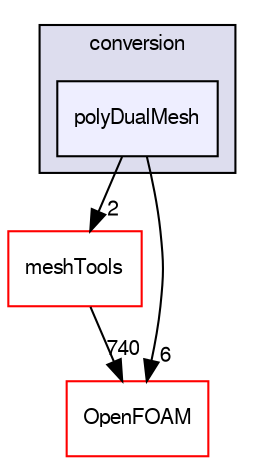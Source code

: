 digraph "src/conversion/polyDualMesh" {
  bgcolor=transparent;
  compound=true
  node [ fontsize="10", fontname="FreeSans"];
  edge [ labelfontsize="10", labelfontname="FreeSans"];
  subgraph clusterdir_22e3beccf9f956a3c7bfcabae9a0dde0 {
    graph [ bgcolor="#ddddee", pencolor="black", label="conversion" fontname="FreeSans", fontsize="10", URL="dir_22e3beccf9f956a3c7bfcabae9a0dde0.html"]
  dir_2b4df0b02b956700cf21eed997649c29 [shape=box, label="polyDualMesh", style="filled", fillcolor="#eeeeff", pencolor="black", URL="dir_2b4df0b02b956700cf21eed997649c29.html"];
  }
  dir_ae30ad0bef50cf391b24c614251bb9fd [shape=box label="meshTools" color="red" URL="dir_ae30ad0bef50cf391b24c614251bb9fd.html"];
  dir_c5473ff19b20e6ec4dfe5c310b3778a8 [shape=box label="OpenFOAM" color="red" URL="dir_c5473ff19b20e6ec4dfe5c310b3778a8.html"];
  dir_ae30ad0bef50cf391b24c614251bb9fd->dir_c5473ff19b20e6ec4dfe5c310b3778a8 [headlabel="740", labeldistance=1.5 headhref="dir_001560_001706.html"];
  dir_2b4df0b02b956700cf21eed997649c29->dir_ae30ad0bef50cf391b24c614251bb9fd [headlabel="2", labeldistance=1.5 headhref="dir_000608_001560.html"];
  dir_2b4df0b02b956700cf21eed997649c29->dir_c5473ff19b20e6ec4dfe5c310b3778a8 [headlabel="6", labeldistance=1.5 headhref="dir_000608_001706.html"];
}
